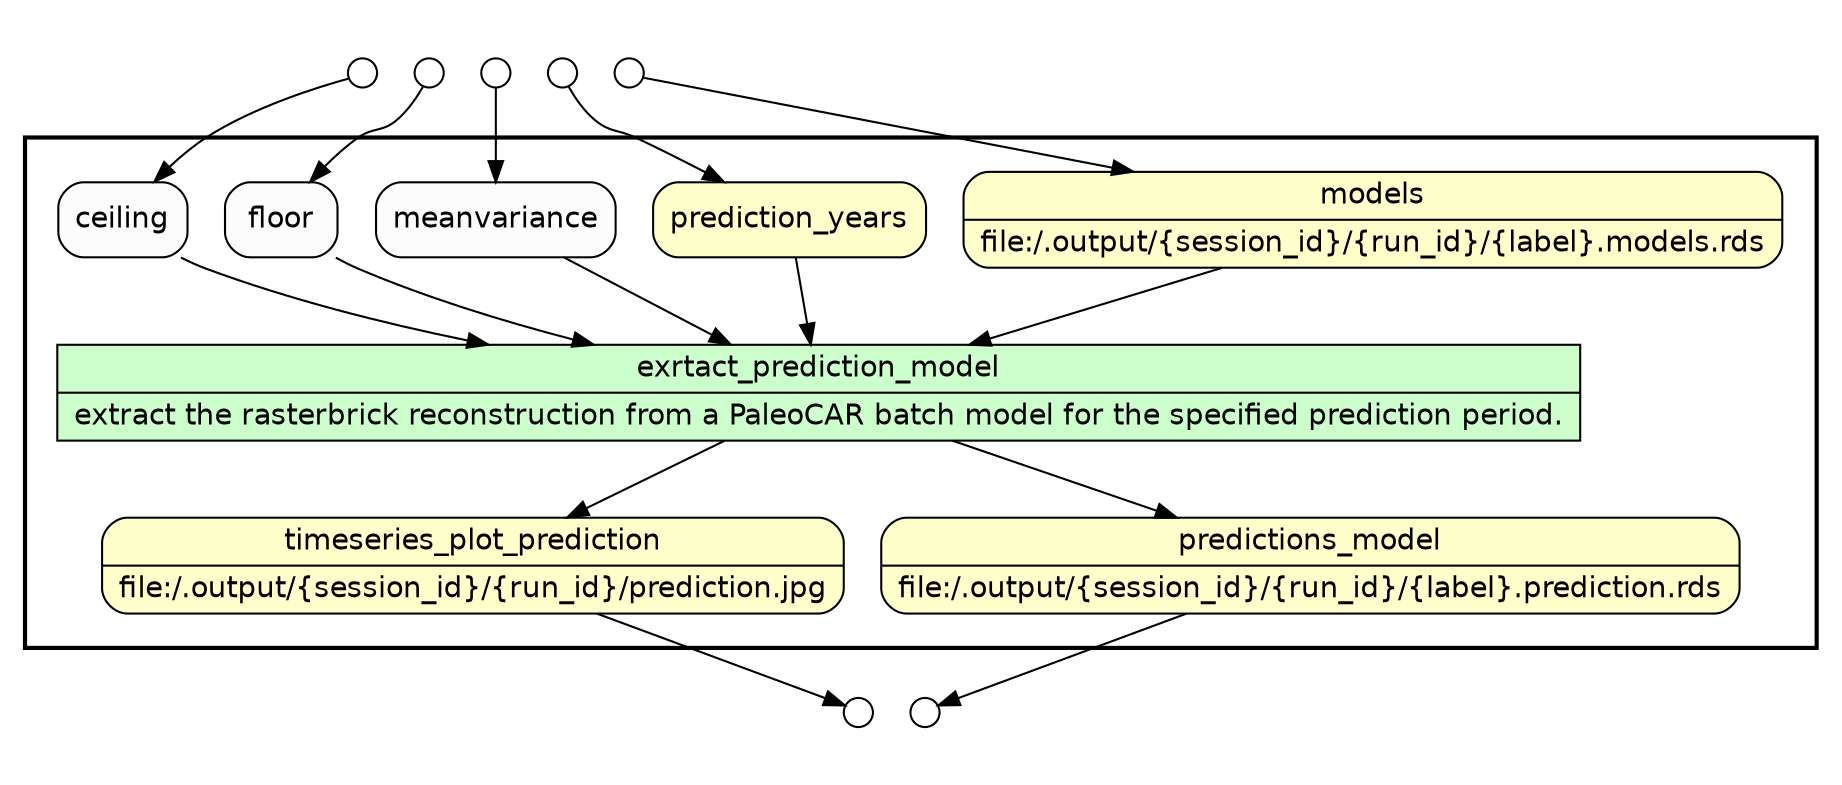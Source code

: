digraph Workflow {
rankdir=TB
fontname=Helvetica; fontsize=18; labelloc=t
label=""
subgraph cluster_workflow_box_outer { label=""; color=black; penwidth=2
subgraph cluster_workflow_box_inner { label=""; penwidth=0
node[shape=box style=filled fillcolor="#CCFFCC" peripheries=1 fontname=Helvetica]
exrtact_prediction_model [shape=record rankdir=LR label="{<f0> exrtact_prediction_model |<f1> extract the rasterbrick reconstruction from a PaleoCAR batch model for the specified prediction period.}"];
node[shape=box style="rounded,filled" fillcolor="#FFFFCC" peripheries=1 fontname=Helvetica]
timeseries_plot_prediction [shape=record rankdir=LR label="{<f0> timeseries_plot_prediction |<f1> file\:/.output/\{session_id\}/\{run_id\}/prediction.jpg}"];
predictions_model [shape=record rankdir=LR label="{<f0> predictions_model |<f1> file\:/.output/\{session_id\}/\{run_id\}/\{label\}.prediction.rds}"];
models [shape=record rankdir=LR label="{<f0> models |<f1> file\:/.output/\{session_id\}/\{run_id\}/\{label\}.models.rds}"];
prediction_years
node[shape=box style="rounded,filled" fillcolor="#FCFCFC" peripheries=1 fontname=Helvetica]
meanvariance
floor
ceiling
exrtact_prediction_model -> timeseries_plot_prediction
exrtact_prediction_model -> predictions_model
meanvariance -> exrtact_prediction_model
floor -> exrtact_prediction_model
models -> exrtact_prediction_model
ceiling -> exrtact_prediction_model
prediction_years -> exrtact_prediction_model
}}
subgraph cluster_input_ports_group_outer { label=""; penwidth=0
subgraph cluster_input_ports_group_inner { label=""; penwidth=0
node[shape=circle style="rounded,filled" fillcolor="#FFFFFF" peripheries=1 fontname=Helvetica width=0.2]
meanvariance_input_port [label=""]
floor_input_port [label=""]
models_input_port [label=""]
ceiling_input_port [label=""]
prediction_years_input_port [label=""]
}}
subgraph cluster_output_ports_group_outer { label=""; penwidth=0
subgraph cluster_output_ports_group_inner { label=""; penwidth=0
node[shape=circle style="rounded,filled" fillcolor="#FFFFFF" peripheries=1 fontname=Helvetica width=0.2]
timeseries_plot_prediction_output_port [label=""]
predictions_model_output_port [label=""]
}}
meanvariance_input_port -> meanvariance
floor_input_port -> floor
models_input_port -> models
ceiling_input_port -> ceiling
prediction_years_input_port -> prediction_years
timeseries_plot_prediction -> timeseries_plot_prediction_output_port
predictions_model -> predictions_model_output_port
}
